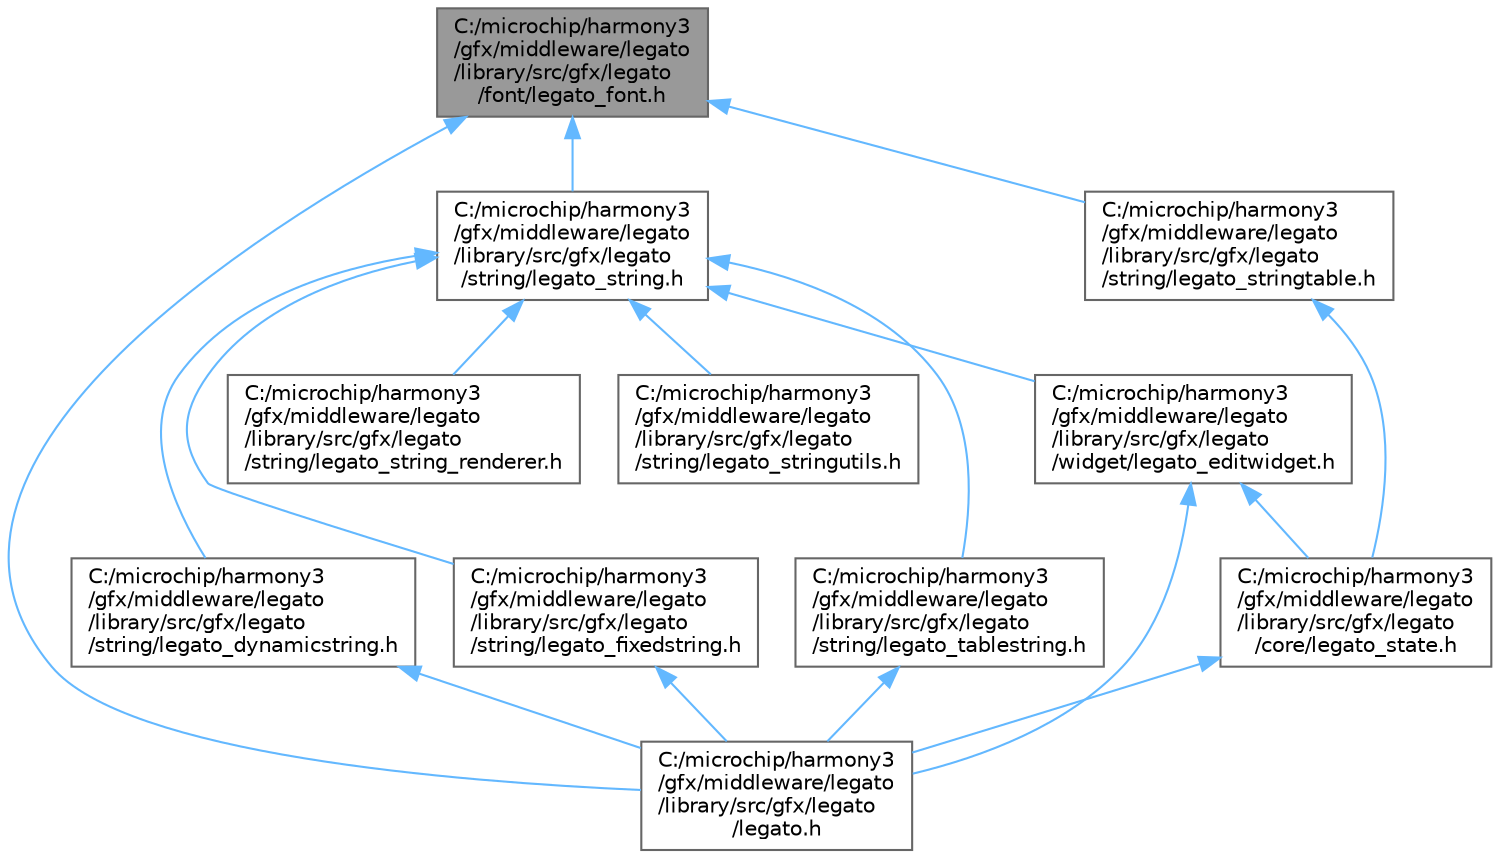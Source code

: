 digraph "C:/microchip/harmony3/gfx/middleware/legato/library/src/gfx/legato/font/legato_font.h"
{
 // INTERACTIVE_SVG=YES
 // LATEX_PDF_SIZE
  bgcolor="transparent";
  edge [fontname=Helvetica,fontsize=10,labelfontname=Helvetica,labelfontsize=10];
  node [fontname=Helvetica,fontsize=10,shape=box,height=0.2,width=0.4];
  Node1 [label="C:/microchip/harmony3\l/gfx/middleware/legato\l/library/src/gfx/legato\l/font/legato_font.h",height=0.2,width=0.4,color="gray40", fillcolor="grey60", style="filled", fontcolor="black",tooltip="Font functions and definitions."];
  Node1 -> Node2 [dir="back",color="steelblue1",style="solid"];
  Node2 [label="C:/microchip/harmony3\l/gfx/middleware/legato\l/library/src/gfx/legato\l/legato.h",height=0.2,width=0.4,color="grey40", fillcolor="white", style="filled",URL="$legato_8h.html",tooltip="The header file joins all header files used in the graphics object library."];
  Node1 -> Node3 [dir="back",color="steelblue1",style="solid"];
  Node3 [label="C:/microchip/harmony3\l/gfx/middleware/legato\l/library/src/gfx/legato\l/string/legato_string.h",height=0.2,width=0.4,color="grey40", fillcolor="white", style="filled",URL="$legato__string_8h.html",tooltip="Fixed string functions and definitions."];
  Node3 -> Node4 [dir="back",color="steelblue1",style="solid"];
  Node4 [label="C:/microchip/harmony3\l/gfx/middleware/legato\l/library/src/gfx/legato\l/string/legato_dynamicstring.h",height=0.2,width=0.4,color="grey40", fillcolor="white", style="filled",URL="$legato__dynamicstring_8h.html",tooltip="Dynamic string functions and definitions."];
  Node4 -> Node2 [dir="back",color="steelblue1",style="solid"];
  Node3 -> Node5 [dir="back",color="steelblue1",style="solid"];
  Node5 [label="C:/microchip/harmony3\l/gfx/middleware/legato\l/library/src/gfx/legato\l/string/legato_fixedstring.h",height=0.2,width=0.4,color="grey40", fillcolor="white", style="filled",URL="$legato__fixedstring_8h.html",tooltip="Fixed string functions and definitions."];
  Node5 -> Node2 [dir="back",color="steelblue1",style="solid"];
  Node3 -> Node6 [dir="back",color="steelblue1",style="solid"];
  Node6 [label="C:/microchip/harmony3\l/gfx/middleware/legato\l/library/src/gfx/legato\l/string/legato_string_renderer.h",height=0.2,width=0.4,color="grey40", fillcolor="white", style="filled",URL="$legato__string__renderer_8h.html",tooltip="String Renderer."];
  Node3 -> Node7 [dir="back",color="steelblue1",style="solid"];
  Node7 [label="C:/microchip/harmony3\l/gfx/middleware/legato\l/library/src/gfx/legato\l/string/legato_stringutils.h",height=0.2,width=0.4,color="grey40", fillcolor="white", style="filled",URL="$legato__stringutils_8h.html",tooltip="String utility functions and definitions."];
  Node3 -> Node8 [dir="back",color="steelblue1",style="solid"];
  Node8 [label="C:/microchip/harmony3\l/gfx/middleware/legato\l/library/src/gfx/legato\l/string/legato_tablestring.h",height=0.2,width=0.4,color="grey40", fillcolor="white", style="filled",URL="$legato__tablestring_8h.html",tooltip="Definition for the table string feature."];
  Node8 -> Node2 [dir="back",color="steelblue1",style="solid"];
  Node3 -> Node9 [dir="back",color="steelblue1",style="solid"];
  Node9 [label="C:/microchip/harmony3\l/gfx/middleware/legato\l/library/src/gfx/legato\l/widget/legato_editwidget.h",height=0.2,width=0.4,color="grey40", fillcolor="white", style="filled",URL="$legato__editwidget_8h.html",tooltip="Edit widget functions and definitions."];
  Node9 -> Node10 [dir="back",color="steelblue1",style="solid"];
  Node10 [label="C:/microchip/harmony3\l/gfx/middleware/legato\l/library/src/gfx/legato\l/core/legato_state.h",height=0.2,width=0.4,color="grey40", fillcolor="white", style="filled",URL="$legato__state_8h.html",tooltip=" "];
  Node10 -> Node2 [dir="back",color="steelblue1",style="solid"];
  Node9 -> Node2 [dir="back",color="steelblue1",style="solid"];
  Node1 -> Node11 [dir="back",color="steelblue1",style="solid"];
  Node11 [label="C:/microchip/harmony3\l/gfx/middleware/legato\l/library/src/gfx/legato\l/string/legato_stringtable.h",height=0.2,width=0.4,color="grey40", fillcolor="white", style="filled",URL="$legato__stringtable_8h.html",tooltip="String table functions and definitions."];
  Node11 -> Node10 [dir="back",color="steelblue1",style="solid"];
}
